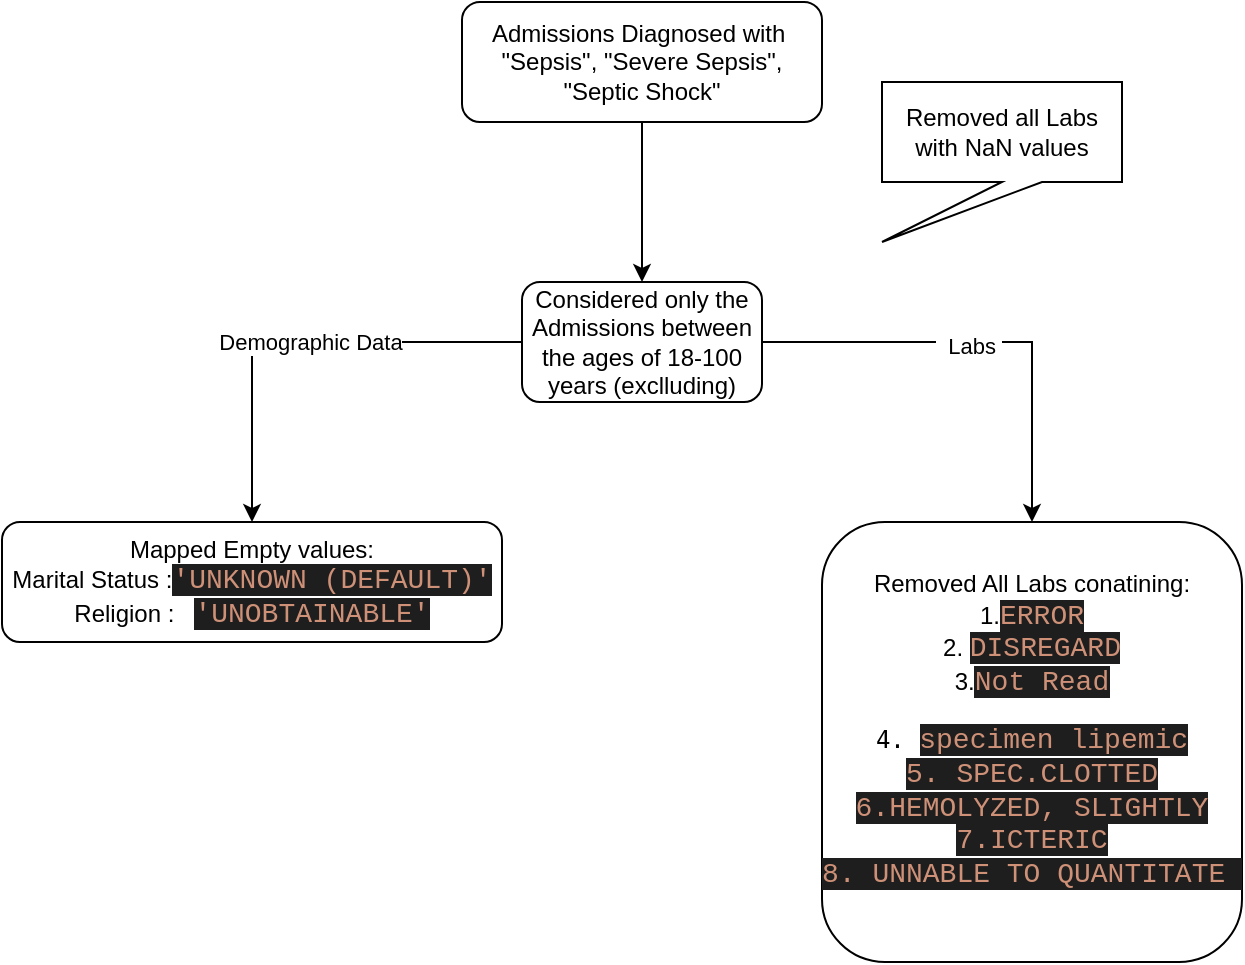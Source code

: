 <mxfile version="20.2.3" type="github">
  <diagram id="BUonVHQFYdTOmrVx8Azr" name="Page-1">
    <mxGraphModel dx="1022" dy="460" grid="1" gridSize="10" guides="1" tooltips="1" connect="1" arrows="1" fold="1" page="1" pageScale="1" pageWidth="827" pageHeight="1169" math="0" shadow="0">
      <root>
        <mxCell id="0" />
        <mxCell id="1" parent="0" />
        <mxCell id="HxUZXKI_hmSF7GH5_cT5-3" value="" style="edgeStyle=orthogonalEdgeStyle;rounded=0;orthogonalLoop=1;jettySize=auto;html=1;" edge="1" parent="1" source="HxUZXKI_hmSF7GH5_cT5-1" target="HxUZXKI_hmSF7GH5_cT5-2">
          <mxGeometry relative="1" as="geometry" />
        </mxCell>
        <mxCell id="HxUZXKI_hmSF7GH5_cT5-1" value="Admissions Diagnosed with&amp;nbsp;&lt;br&gt;&quot;Sepsis&quot;, &quot;Severe Sepsis&quot;, &quot;Septic Shock&quot;" style="rounded=1;whiteSpace=wrap;html=1;" vertex="1" parent="1">
          <mxGeometry x="300" y="30" width="180" height="60" as="geometry" />
        </mxCell>
        <mxCell id="HxUZXKI_hmSF7GH5_cT5-10" value="" style="edgeStyle=orthogonalEdgeStyle;rounded=0;orthogonalLoop=1;jettySize=auto;html=1;" edge="1" parent="1" source="HxUZXKI_hmSF7GH5_cT5-2" target="HxUZXKI_hmSF7GH5_cT5-9">
          <mxGeometry relative="1" as="geometry" />
        </mxCell>
        <mxCell id="HxUZXKI_hmSF7GH5_cT5-11" value="Demographic Data" style="edgeLabel;html=1;align=center;verticalAlign=middle;resizable=0;points=[];" vertex="1" connectable="0" parent="HxUZXKI_hmSF7GH5_cT5-10">
          <mxGeometry x="-0.06" relative="1" as="geometry">
            <mxPoint as="offset" />
          </mxGeometry>
        </mxCell>
        <mxCell id="HxUZXKI_hmSF7GH5_cT5-13" value="" style="edgeStyle=orthogonalEdgeStyle;rounded=0;orthogonalLoop=1;jettySize=auto;html=1;" edge="1" parent="1" source="HxUZXKI_hmSF7GH5_cT5-2" target="HxUZXKI_hmSF7GH5_cT5-12">
          <mxGeometry relative="1" as="geometry" />
        </mxCell>
        <mxCell id="HxUZXKI_hmSF7GH5_cT5-14" value="&amp;nbsp; Labs&amp;nbsp;" style="edgeLabel;html=1;align=center;verticalAlign=middle;resizable=0;points=[];" vertex="1" connectable="0" parent="HxUZXKI_hmSF7GH5_cT5-13">
          <mxGeometry x="-0.087" y="-2" relative="1" as="geometry">
            <mxPoint as="offset" />
          </mxGeometry>
        </mxCell>
        <mxCell id="HxUZXKI_hmSF7GH5_cT5-2" value="Considered only the Admissions between the ages of 18-100 years (exclluding)" style="whiteSpace=wrap;html=1;rounded=1;" vertex="1" parent="1">
          <mxGeometry x="330" y="170" width="120" height="60" as="geometry" />
        </mxCell>
        <mxCell id="HxUZXKI_hmSF7GH5_cT5-4" value="Removed all Labs with NaN values" style="shape=callout;whiteSpace=wrap;html=1;perimeter=calloutPerimeter;position2=0;" vertex="1" parent="1">
          <mxGeometry x="510" y="70" width="120" height="80" as="geometry" />
        </mxCell>
        <mxCell id="HxUZXKI_hmSF7GH5_cT5-9" value="Mapped Empty values:&lt;br&gt;Marital Status :&lt;span style=&quot;color: rgb(206, 145, 120); background-color: rgb(30, 30, 30); font-family: Consolas, &amp;quot;Courier New&amp;quot;, monospace; font-size: 14px;&quot;&gt;&#39;UNKNOWN&amp;nbsp;(DEFAULT)&#39;&lt;br&gt;&lt;/span&gt;&lt;span style=&quot;background-color: initial;&quot;&gt;Religion :&amp;nbsp; &amp;nbsp;&lt;/span&gt;&lt;span style=&quot;color: rgb(206, 145, 120); background-color: rgb(30, 30, 30); font-family: Consolas, &amp;quot;Courier New&amp;quot;, monospace; font-size: 14px;&quot;&gt;&#39;UNOBTAINABLE&#39;&lt;/span&gt;" style="whiteSpace=wrap;html=1;rounded=1;" vertex="1" parent="1">
          <mxGeometry x="70" y="290" width="250" height="60" as="geometry" />
        </mxCell>
        <mxCell id="HxUZXKI_hmSF7GH5_cT5-12" value="Removed All Labs conatining:&lt;br&gt;1.&lt;span style=&quot;color: rgb(206, 145, 120); background-color: rgb(30, 30, 30); font-family: Consolas, &amp;quot;Courier New&amp;quot;, monospace; font-size: 14px;&quot;&gt;ERROR&lt;/span&gt;&lt;br&gt;2.&amp;nbsp;&lt;span style=&quot;color: rgb(206, 145, 120); background-color: rgb(30, 30, 30); font-family: Consolas, &amp;quot;Courier New&amp;quot;, monospace; font-size: 14px;&quot;&gt;DISREGARD&lt;/span&gt;&lt;br&gt;3.&lt;font face=&quot;Consolas, Courier New, monospace&quot; color=&quot;#ce9178&quot;&gt;&lt;span style=&quot;font-size: 14px; background-color: rgb(30, 30, 30);&quot;&gt;Not Read&lt;/span&gt;&lt;/font&gt;&lt;pre&gt;4.&amp;nbsp;&lt;span style=&quot;color: rgb(206, 145, 120); background-color: rgb(30, 30, 30); font-family: Consolas, &amp;quot;Courier New&amp;quot;, monospace; font-size: 14px;&quot;&gt;specimen&amp;nbsp;lipemic&lt;/span&gt;&lt;span style=&quot;color: rgb(206, 145, 120); background-color: rgb(30, 30, 30); font-family: Consolas, &amp;quot;Courier New&amp;quot;, monospace; font-size: 14px;&quot;&gt;&lt;br&gt;&lt;/span&gt;&lt;span style=&quot;color: rgb(206, 145, 120); background-color: rgb(30, 30, 30); font-family: Consolas, &amp;quot;Courier New&amp;quot;, monospace; font-size: 14px;&quot;&gt;5. &lt;/span&gt;&lt;span style=&quot;color: rgb(206, 145, 120); background-color: rgb(30, 30, 30); font-family: Consolas, &amp;quot;Courier New&amp;quot;, monospace; font-size: 14px;&quot;&gt;SPEC.CLOTTED&lt;br&gt;&lt;/span&gt;&lt;span style=&quot;background-color: rgb(30, 30, 30); color: rgb(206, 145, 120); font-family: Consolas, &amp;quot;Courier New&amp;quot;, monospace; font-size: 14px;&quot;&gt;6.&lt;/span&gt;&lt;span style=&quot;color: rgb(206, 145, 120); background-color: rgb(30, 30, 30); font-family: Consolas, &amp;quot;Courier New&amp;quot;, monospace; font-size: 14px;&quot;&gt;HEMOLYZED,&amp;nbsp;SLIGHTLY&lt;br&gt;&lt;/span&gt;&lt;span style=&quot;background-color: rgb(30, 30, 30); color: rgb(206, 145, 120); font-family: Consolas, &amp;quot;Courier New&amp;quot;, monospace; font-size: 14px;&quot;&gt;7.&lt;/span&gt;&lt;span style=&quot;color: rgb(206, 145, 120); background-color: rgb(30, 30, 30); font-family: Consolas, &amp;quot;Courier New&amp;quot;, monospace; font-size: 14px;&quot;&gt;ICTERIC&lt;br&gt;&lt;/span&gt;&lt;span style=&quot;background-color: rgb(30, 30, 30); color: rgb(206, 145, 120); font-family: Consolas, &amp;quot;Courier New&amp;quot;, monospace; font-size: 14px;&quot;&gt;8.&amp;nbsp;&lt;/span&gt;&lt;span style=&quot;color: rgb(206, 145, 120); background-color: rgb(30, 30, 30); font-family: Consolas, &amp;quot;Courier New&amp;quot;, monospace; font-size: 14px;&quot;&gt;UNNABLE&amp;nbsp;TO&amp;nbsp;QUANTITATE&lt;/span&gt;&lt;span style=&quot;background-color: rgb(30, 30, 30); color: rgb(206, 145, 120); font-family: Consolas, &amp;quot;Courier New&amp;quot;, monospace; font-size: 14px;&quot;&gt;&amp;nbsp;&lt;/span&gt;&lt;/pre&gt;" style="whiteSpace=wrap;html=1;rounded=1;" vertex="1" parent="1">
          <mxGeometry x="480" y="290" width="210" height="220" as="geometry" />
        </mxCell>
      </root>
    </mxGraphModel>
  </diagram>
</mxfile>
